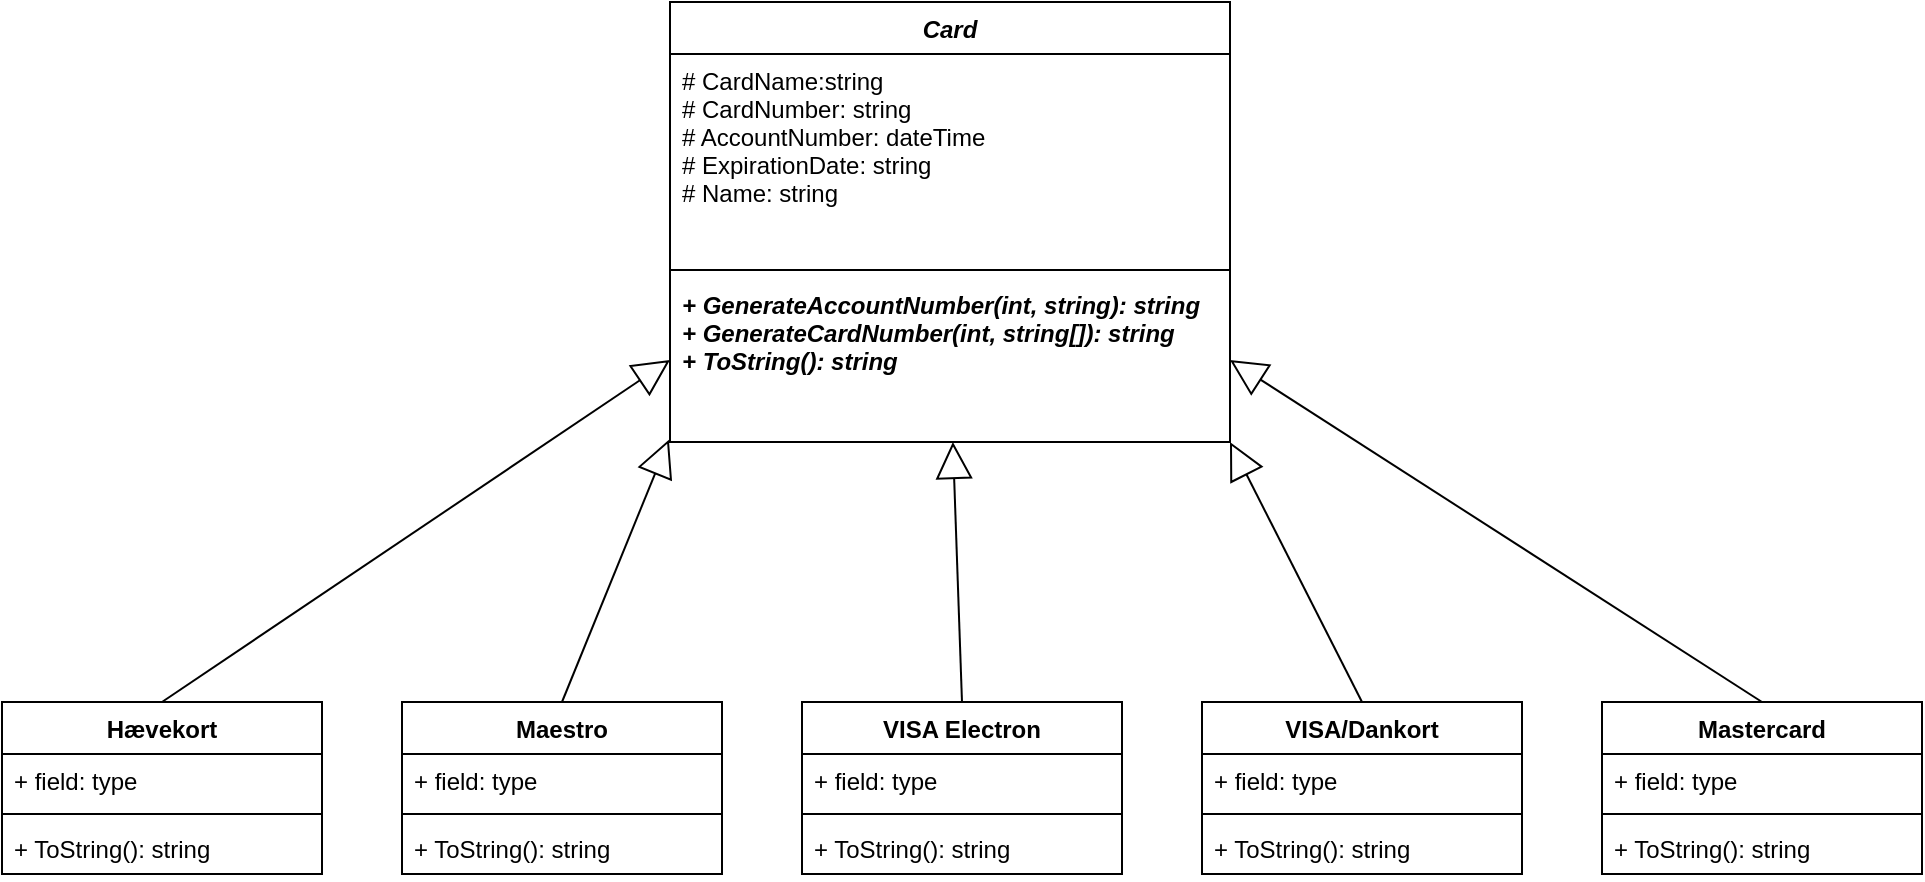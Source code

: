 <mxfile version="13.8.9-1" type="device"><diagram id="BikZsnsaE7UP1gKbq7uR" name="Page-1"><mxGraphModel dx="1117" dy="679" grid="1" gridSize="10" guides="1" tooltips="1" connect="1" arrows="1" fold="1" page="1" pageScale="1" pageWidth="827" pageHeight="1169" math="0" shadow="0"><root><mxCell id="0"/><mxCell id="1" parent="0"/><mxCell id="bA2VbEuYQKH1MR5SNmM--1" value="Card" style="swimlane;fontStyle=3;align=center;verticalAlign=top;childLayout=stackLayout;horizontal=1;startSize=26;horizontalStack=0;resizeParent=1;resizeParentMax=0;resizeLast=0;collapsible=1;marginBottom=0;" parent="1" vertex="1"><mxGeometry x="414" y="10" width="280" height="220" as="geometry"/></mxCell><mxCell id="bA2VbEuYQKH1MR5SNmM--2" value="# CardName:string&#10;# CardNumber: string&#10;# AccountNumber: dateTime&#10;# ExpirationDate: string&#10;# Name: string&#10; " style="text;strokeColor=none;fillColor=none;align=left;verticalAlign=top;spacingLeft=4;spacingRight=4;overflow=hidden;rotatable=0;points=[[0,0.5],[1,0.5]];portConstraint=eastwest;" parent="bA2VbEuYQKH1MR5SNmM--1" vertex="1"><mxGeometry y="26" width="280" height="104" as="geometry"/></mxCell><mxCell id="bA2VbEuYQKH1MR5SNmM--3" value="" style="line;strokeWidth=1;fillColor=none;align=left;verticalAlign=middle;spacingTop=-1;spacingLeft=3;spacingRight=3;rotatable=0;labelPosition=right;points=[];portConstraint=eastwest;" parent="bA2VbEuYQKH1MR5SNmM--1" vertex="1"><mxGeometry y="130" width="280" height="8" as="geometry"/></mxCell><mxCell id="bA2VbEuYQKH1MR5SNmM--4" value="+ GenerateAccountNumber(int, string): string&#10;+ GenerateCardNumber(int, string[]): string&#10;+ ToString(): string" style="text;strokeColor=none;fillColor=none;align=left;verticalAlign=top;spacingLeft=4;spacingRight=4;overflow=hidden;rotatable=0;points=[[0,0.5],[1,0.5]];portConstraint=eastwest;fontStyle=3" parent="bA2VbEuYQKH1MR5SNmM--1" vertex="1"><mxGeometry y="138" width="280" height="82" as="geometry"/></mxCell><mxCell id="bA2VbEuYQKH1MR5SNmM--5" value="Hævekort" style="swimlane;fontStyle=1;align=center;verticalAlign=top;childLayout=stackLayout;horizontal=1;startSize=26;horizontalStack=0;resizeParent=1;resizeParentMax=0;resizeLast=0;collapsible=1;marginBottom=0;" parent="1" vertex="1"><mxGeometry x="80" y="360" width="160" height="86" as="geometry"/></mxCell><mxCell id="bA2VbEuYQKH1MR5SNmM--6" value="+ field: type" style="text;strokeColor=none;fillColor=none;align=left;verticalAlign=top;spacingLeft=4;spacingRight=4;overflow=hidden;rotatable=0;points=[[0,0.5],[1,0.5]];portConstraint=eastwest;" parent="bA2VbEuYQKH1MR5SNmM--5" vertex="1"><mxGeometry y="26" width="160" height="26" as="geometry"/></mxCell><mxCell id="bA2VbEuYQKH1MR5SNmM--7" value="" style="line;strokeWidth=1;fillColor=none;align=left;verticalAlign=middle;spacingTop=-1;spacingLeft=3;spacingRight=3;rotatable=0;labelPosition=right;points=[];portConstraint=eastwest;" parent="bA2VbEuYQKH1MR5SNmM--5" vertex="1"><mxGeometry y="52" width="160" height="8" as="geometry"/></mxCell><mxCell id="bA2VbEuYQKH1MR5SNmM--8" value="+ ToString(): string" style="text;strokeColor=none;fillColor=none;align=left;verticalAlign=top;spacingLeft=4;spacingRight=4;overflow=hidden;rotatable=0;points=[[0,0.5],[1,0.5]];portConstraint=eastwest;" parent="bA2VbEuYQKH1MR5SNmM--5" vertex="1"><mxGeometry y="60" width="160" height="26" as="geometry"/></mxCell><mxCell id="bA2VbEuYQKH1MR5SNmM--9" value="Maestro" style="swimlane;fontStyle=1;align=center;verticalAlign=top;childLayout=stackLayout;horizontal=1;startSize=26;horizontalStack=0;resizeParent=1;resizeParentMax=0;resizeLast=0;collapsible=1;marginBottom=0;" parent="1" vertex="1"><mxGeometry x="280" y="360" width="160" height="86" as="geometry"/></mxCell><mxCell id="bA2VbEuYQKH1MR5SNmM--10" value="+ field: type" style="text;strokeColor=none;fillColor=none;align=left;verticalAlign=top;spacingLeft=4;spacingRight=4;overflow=hidden;rotatable=0;points=[[0,0.5],[1,0.5]];portConstraint=eastwest;" parent="bA2VbEuYQKH1MR5SNmM--9" vertex="1"><mxGeometry y="26" width="160" height="26" as="geometry"/></mxCell><mxCell id="bA2VbEuYQKH1MR5SNmM--11" value="" style="line;strokeWidth=1;fillColor=none;align=left;verticalAlign=middle;spacingTop=-1;spacingLeft=3;spacingRight=3;rotatable=0;labelPosition=right;points=[];portConstraint=eastwest;" parent="bA2VbEuYQKH1MR5SNmM--9" vertex="1"><mxGeometry y="52" width="160" height="8" as="geometry"/></mxCell><mxCell id="bA2VbEuYQKH1MR5SNmM--12" value="+ ToString(): string" style="text;strokeColor=none;fillColor=none;align=left;verticalAlign=top;spacingLeft=4;spacingRight=4;overflow=hidden;rotatable=0;points=[[0,0.5],[1,0.5]];portConstraint=eastwest;" parent="bA2VbEuYQKH1MR5SNmM--9" vertex="1"><mxGeometry y="60" width="160" height="26" as="geometry"/></mxCell><mxCell id="bA2VbEuYQKH1MR5SNmM--13" value="VISA Electron" style="swimlane;fontStyle=1;align=center;verticalAlign=top;childLayout=stackLayout;horizontal=1;startSize=26;horizontalStack=0;resizeParent=1;resizeParentMax=0;resizeLast=0;collapsible=1;marginBottom=0;" parent="1" vertex="1"><mxGeometry x="480" y="360" width="160" height="86" as="geometry"/></mxCell><mxCell id="bA2VbEuYQKH1MR5SNmM--14" value="+ field: type" style="text;strokeColor=none;fillColor=none;align=left;verticalAlign=top;spacingLeft=4;spacingRight=4;overflow=hidden;rotatable=0;points=[[0,0.5],[1,0.5]];portConstraint=eastwest;" parent="bA2VbEuYQKH1MR5SNmM--13" vertex="1"><mxGeometry y="26" width="160" height="26" as="geometry"/></mxCell><mxCell id="bA2VbEuYQKH1MR5SNmM--15" value="" style="line;strokeWidth=1;fillColor=none;align=left;verticalAlign=middle;spacingTop=-1;spacingLeft=3;spacingRight=3;rotatable=0;labelPosition=right;points=[];portConstraint=eastwest;" parent="bA2VbEuYQKH1MR5SNmM--13" vertex="1"><mxGeometry y="52" width="160" height="8" as="geometry"/></mxCell><mxCell id="bA2VbEuYQKH1MR5SNmM--16" value="+ ToString(): string" style="text;strokeColor=none;fillColor=none;align=left;verticalAlign=top;spacingLeft=4;spacingRight=4;overflow=hidden;rotatable=0;points=[[0,0.5],[1,0.5]];portConstraint=eastwest;" parent="bA2VbEuYQKH1MR5SNmM--13" vertex="1"><mxGeometry y="60" width="160" height="26" as="geometry"/></mxCell><mxCell id="bA2VbEuYQKH1MR5SNmM--17" value="VISA/Dankort" style="swimlane;fontStyle=1;align=center;verticalAlign=top;childLayout=stackLayout;horizontal=1;startSize=26;horizontalStack=0;resizeParent=1;resizeParentMax=0;resizeLast=0;collapsible=1;marginBottom=0;" parent="1" vertex="1"><mxGeometry x="680" y="360" width="160" height="86" as="geometry"/></mxCell><mxCell id="bA2VbEuYQKH1MR5SNmM--18" value="+ field: type" style="text;strokeColor=none;fillColor=none;align=left;verticalAlign=top;spacingLeft=4;spacingRight=4;overflow=hidden;rotatable=0;points=[[0,0.5],[1,0.5]];portConstraint=eastwest;" parent="bA2VbEuYQKH1MR5SNmM--17" vertex="1"><mxGeometry y="26" width="160" height="26" as="geometry"/></mxCell><mxCell id="bA2VbEuYQKH1MR5SNmM--19" value="" style="line;strokeWidth=1;fillColor=none;align=left;verticalAlign=middle;spacingTop=-1;spacingLeft=3;spacingRight=3;rotatable=0;labelPosition=right;points=[];portConstraint=eastwest;" parent="bA2VbEuYQKH1MR5SNmM--17" vertex="1"><mxGeometry y="52" width="160" height="8" as="geometry"/></mxCell><mxCell id="bA2VbEuYQKH1MR5SNmM--20" value="+ ToString(): string" style="text;strokeColor=none;fillColor=none;align=left;verticalAlign=top;spacingLeft=4;spacingRight=4;overflow=hidden;rotatable=0;points=[[0,0.5],[1,0.5]];portConstraint=eastwest;" parent="bA2VbEuYQKH1MR5SNmM--17" vertex="1"><mxGeometry y="60" width="160" height="26" as="geometry"/></mxCell><mxCell id="bA2VbEuYQKH1MR5SNmM--21" value="Mastercard" style="swimlane;fontStyle=1;align=center;verticalAlign=top;childLayout=stackLayout;horizontal=1;startSize=26;horizontalStack=0;resizeParent=1;resizeParentMax=0;resizeLast=0;collapsible=1;marginBottom=0;" parent="1" vertex="1"><mxGeometry x="880" y="360" width="160" height="86" as="geometry"/></mxCell><mxCell id="bA2VbEuYQKH1MR5SNmM--22" value="+ field: type" style="text;strokeColor=none;fillColor=none;align=left;verticalAlign=top;spacingLeft=4;spacingRight=4;overflow=hidden;rotatable=0;points=[[0,0.5],[1,0.5]];portConstraint=eastwest;" parent="bA2VbEuYQKH1MR5SNmM--21" vertex="1"><mxGeometry y="26" width="160" height="26" as="geometry"/></mxCell><mxCell id="bA2VbEuYQKH1MR5SNmM--23" value="" style="line;strokeWidth=1;fillColor=none;align=left;verticalAlign=middle;spacingTop=-1;spacingLeft=3;spacingRight=3;rotatable=0;labelPosition=right;points=[];portConstraint=eastwest;" parent="bA2VbEuYQKH1MR5SNmM--21" vertex="1"><mxGeometry y="52" width="160" height="8" as="geometry"/></mxCell><mxCell id="bA2VbEuYQKH1MR5SNmM--24" value="+ ToString(): string" style="text;strokeColor=none;fillColor=none;align=left;verticalAlign=top;spacingLeft=4;spacingRight=4;overflow=hidden;rotatable=0;points=[[0,0.5],[1,0.5]];portConstraint=eastwest;" parent="bA2VbEuYQKH1MR5SNmM--21" vertex="1"><mxGeometry y="60" width="160" height="26" as="geometry"/></mxCell><mxCell id="bA2VbEuYQKH1MR5SNmM--31" value="" style="endArrow=block;endSize=16;endFill=0;html=1;exitX=0.5;exitY=0;exitDx=0;exitDy=0;entryX=0;entryY=0.5;entryDx=0;entryDy=0;" parent="1" source="bA2VbEuYQKH1MR5SNmM--5" target="bA2VbEuYQKH1MR5SNmM--4" edge="1"><mxGeometry width="160" relative="1" as="geometry"><mxPoint x="470" y="250" as="sourcePoint"/><mxPoint x="550" y="260" as="targetPoint"/></mxGeometry></mxCell><mxCell id="bA2VbEuYQKH1MR5SNmM--32" value="" style="endArrow=block;endSize=16;endFill=0;html=1;entryX=1;entryY=0.5;entryDx=0;entryDy=0;exitX=0.5;exitY=0;exitDx=0;exitDy=0;" parent="1" source="bA2VbEuYQKH1MR5SNmM--21" target="bA2VbEuYQKH1MR5SNmM--4" edge="1"><mxGeometry x="-0.375" y="80" width="160" relative="1" as="geometry"><mxPoint x="790" y="270" as="sourcePoint"/><mxPoint x="950" y="270" as="targetPoint"/><mxPoint as="offset"/></mxGeometry></mxCell><mxCell id="bA2VbEuYQKH1MR5SNmM--33" value="" style="endArrow=block;endSize=16;endFill=0;html=1;exitX=0.5;exitY=0;exitDx=0;exitDy=0;" parent="1" source="bA2VbEuYQKH1MR5SNmM--13" target="bA2VbEuYQKH1MR5SNmM--4" edge="1"><mxGeometry x="-0.375" y="80" width="160" relative="1" as="geometry"><mxPoint x="120" y="240" as="sourcePoint"/><mxPoint x="280" y="240" as="targetPoint"/><mxPoint as="offset"/></mxGeometry></mxCell><mxCell id="bA2VbEuYQKH1MR5SNmM--34" value="" style="endArrow=block;endSize=16;endFill=0;html=1;exitX=0.5;exitY=0;exitDx=0;exitDy=0;entryX=-0.002;entryY=0.986;entryDx=0;entryDy=0;entryPerimeter=0;" parent="1" source="bA2VbEuYQKH1MR5SNmM--9" edge="1" target="bA2VbEuYQKH1MR5SNmM--4"><mxGeometry x="-0.375" y="80" width="160" relative="1" as="geometry"><mxPoint x="130" y="250" as="sourcePoint"/><mxPoint x="482" y="240" as="targetPoint"/><mxPoint as="offset"/></mxGeometry></mxCell><mxCell id="bA2VbEuYQKH1MR5SNmM--35" value="" style="endArrow=block;endSize=16;endFill=0;html=1;exitX=0.5;exitY=0;exitDx=0;exitDy=0;" parent="1" edge="1" source="bA2VbEuYQKH1MR5SNmM--17"><mxGeometry x="-0.375" y="80" width="160" relative="1" as="geometry"><mxPoint x="802" y="340" as="sourcePoint"/><mxPoint x="694" y="230" as="targetPoint"/><mxPoint as="offset"/></mxGeometry></mxCell></root></mxGraphModel></diagram></mxfile>